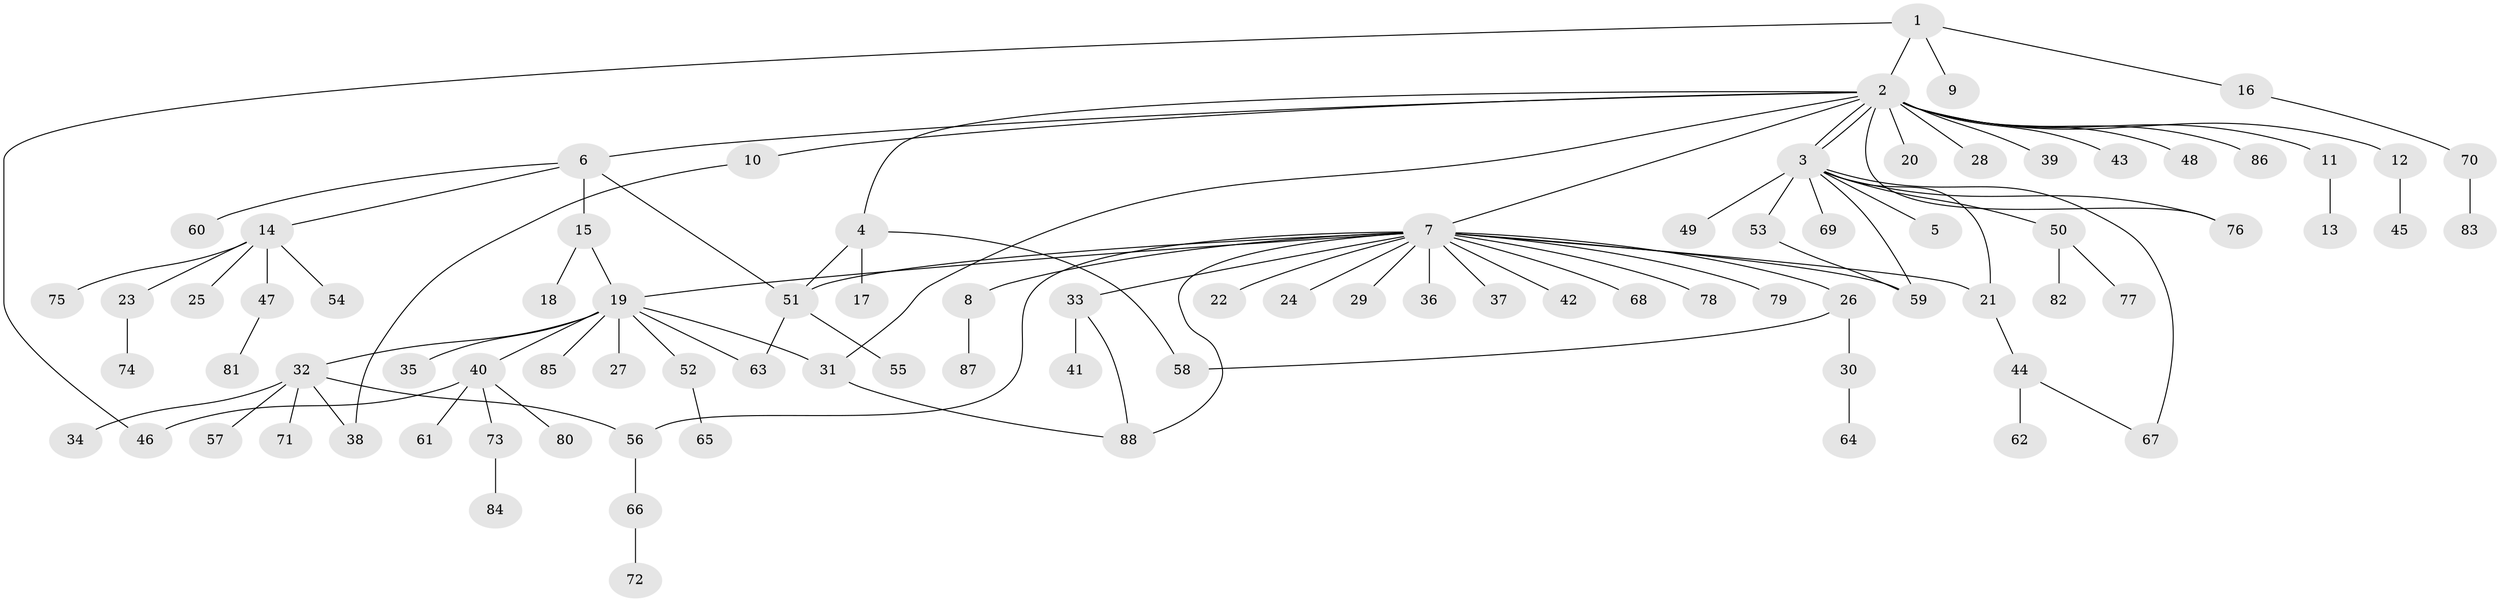 // Generated by graph-tools (version 1.1) at 2025/11/02/27/25 16:11:13]
// undirected, 88 vertices, 104 edges
graph export_dot {
graph [start="1"]
  node [color=gray90,style=filled];
  1;
  2;
  3;
  4;
  5;
  6;
  7;
  8;
  9;
  10;
  11;
  12;
  13;
  14;
  15;
  16;
  17;
  18;
  19;
  20;
  21;
  22;
  23;
  24;
  25;
  26;
  27;
  28;
  29;
  30;
  31;
  32;
  33;
  34;
  35;
  36;
  37;
  38;
  39;
  40;
  41;
  42;
  43;
  44;
  45;
  46;
  47;
  48;
  49;
  50;
  51;
  52;
  53;
  54;
  55;
  56;
  57;
  58;
  59;
  60;
  61;
  62;
  63;
  64;
  65;
  66;
  67;
  68;
  69;
  70;
  71;
  72;
  73;
  74;
  75;
  76;
  77;
  78;
  79;
  80;
  81;
  82;
  83;
  84;
  85;
  86;
  87;
  88;
  1 -- 2;
  1 -- 9;
  1 -- 16;
  1 -- 46;
  2 -- 3;
  2 -- 3;
  2 -- 4;
  2 -- 6;
  2 -- 7;
  2 -- 10;
  2 -- 11;
  2 -- 12;
  2 -- 20;
  2 -- 28;
  2 -- 31;
  2 -- 39;
  2 -- 43;
  2 -- 48;
  2 -- 76;
  2 -- 86;
  3 -- 5;
  3 -- 21;
  3 -- 49;
  3 -- 50;
  3 -- 53;
  3 -- 59;
  3 -- 67;
  3 -- 69;
  3 -- 76;
  4 -- 17;
  4 -- 51;
  4 -- 58;
  6 -- 14;
  6 -- 15;
  6 -- 51;
  6 -- 60;
  7 -- 8;
  7 -- 19;
  7 -- 21;
  7 -- 22;
  7 -- 24;
  7 -- 26;
  7 -- 29;
  7 -- 33;
  7 -- 36;
  7 -- 37;
  7 -- 42;
  7 -- 51;
  7 -- 56;
  7 -- 59;
  7 -- 68;
  7 -- 78;
  7 -- 79;
  7 -- 88;
  8 -- 87;
  10 -- 38;
  11 -- 13;
  12 -- 45;
  14 -- 23;
  14 -- 25;
  14 -- 47;
  14 -- 54;
  14 -- 75;
  15 -- 18;
  15 -- 19;
  16 -- 70;
  19 -- 27;
  19 -- 31;
  19 -- 32;
  19 -- 35;
  19 -- 40;
  19 -- 52;
  19 -- 63;
  19 -- 85;
  21 -- 44;
  23 -- 74;
  26 -- 30;
  26 -- 58;
  30 -- 64;
  31 -- 88;
  32 -- 34;
  32 -- 38;
  32 -- 56;
  32 -- 57;
  32 -- 71;
  33 -- 41;
  33 -- 88;
  40 -- 46;
  40 -- 61;
  40 -- 73;
  40 -- 80;
  44 -- 62;
  44 -- 67;
  47 -- 81;
  50 -- 77;
  50 -- 82;
  51 -- 55;
  51 -- 63;
  52 -- 65;
  53 -- 59;
  56 -- 66;
  66 -- 72;
  70 -- 83;
  73 -- 84;
}
